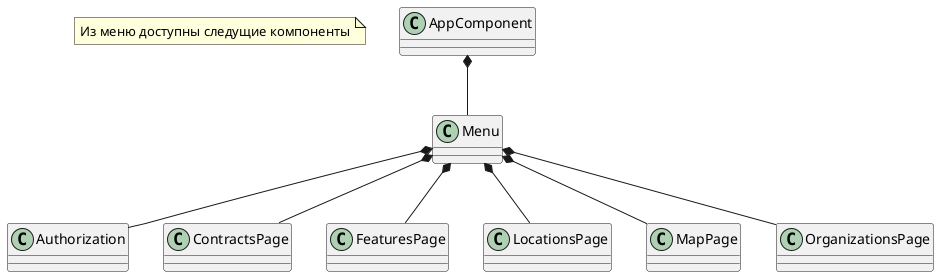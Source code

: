 @startuml

note "Из меню доступны следущие компоненты" as qwe

class Authorization {
}
class ContractsPage {
}
class FeaturesPage {
}
class LocationsPage {
}
class MapPage {
}
class Menu {
}
class OrganizationsPage {
}
class AppComponent {
}

AppComponent *-- Menu
Menu *-- Authorization
Menu *-- ContractsPage
Menu *-- FeaturesPage
Menu *-- MapPage
Menu *-- LocationsPage
Menu *-- OrganizationsPage

@enduml
